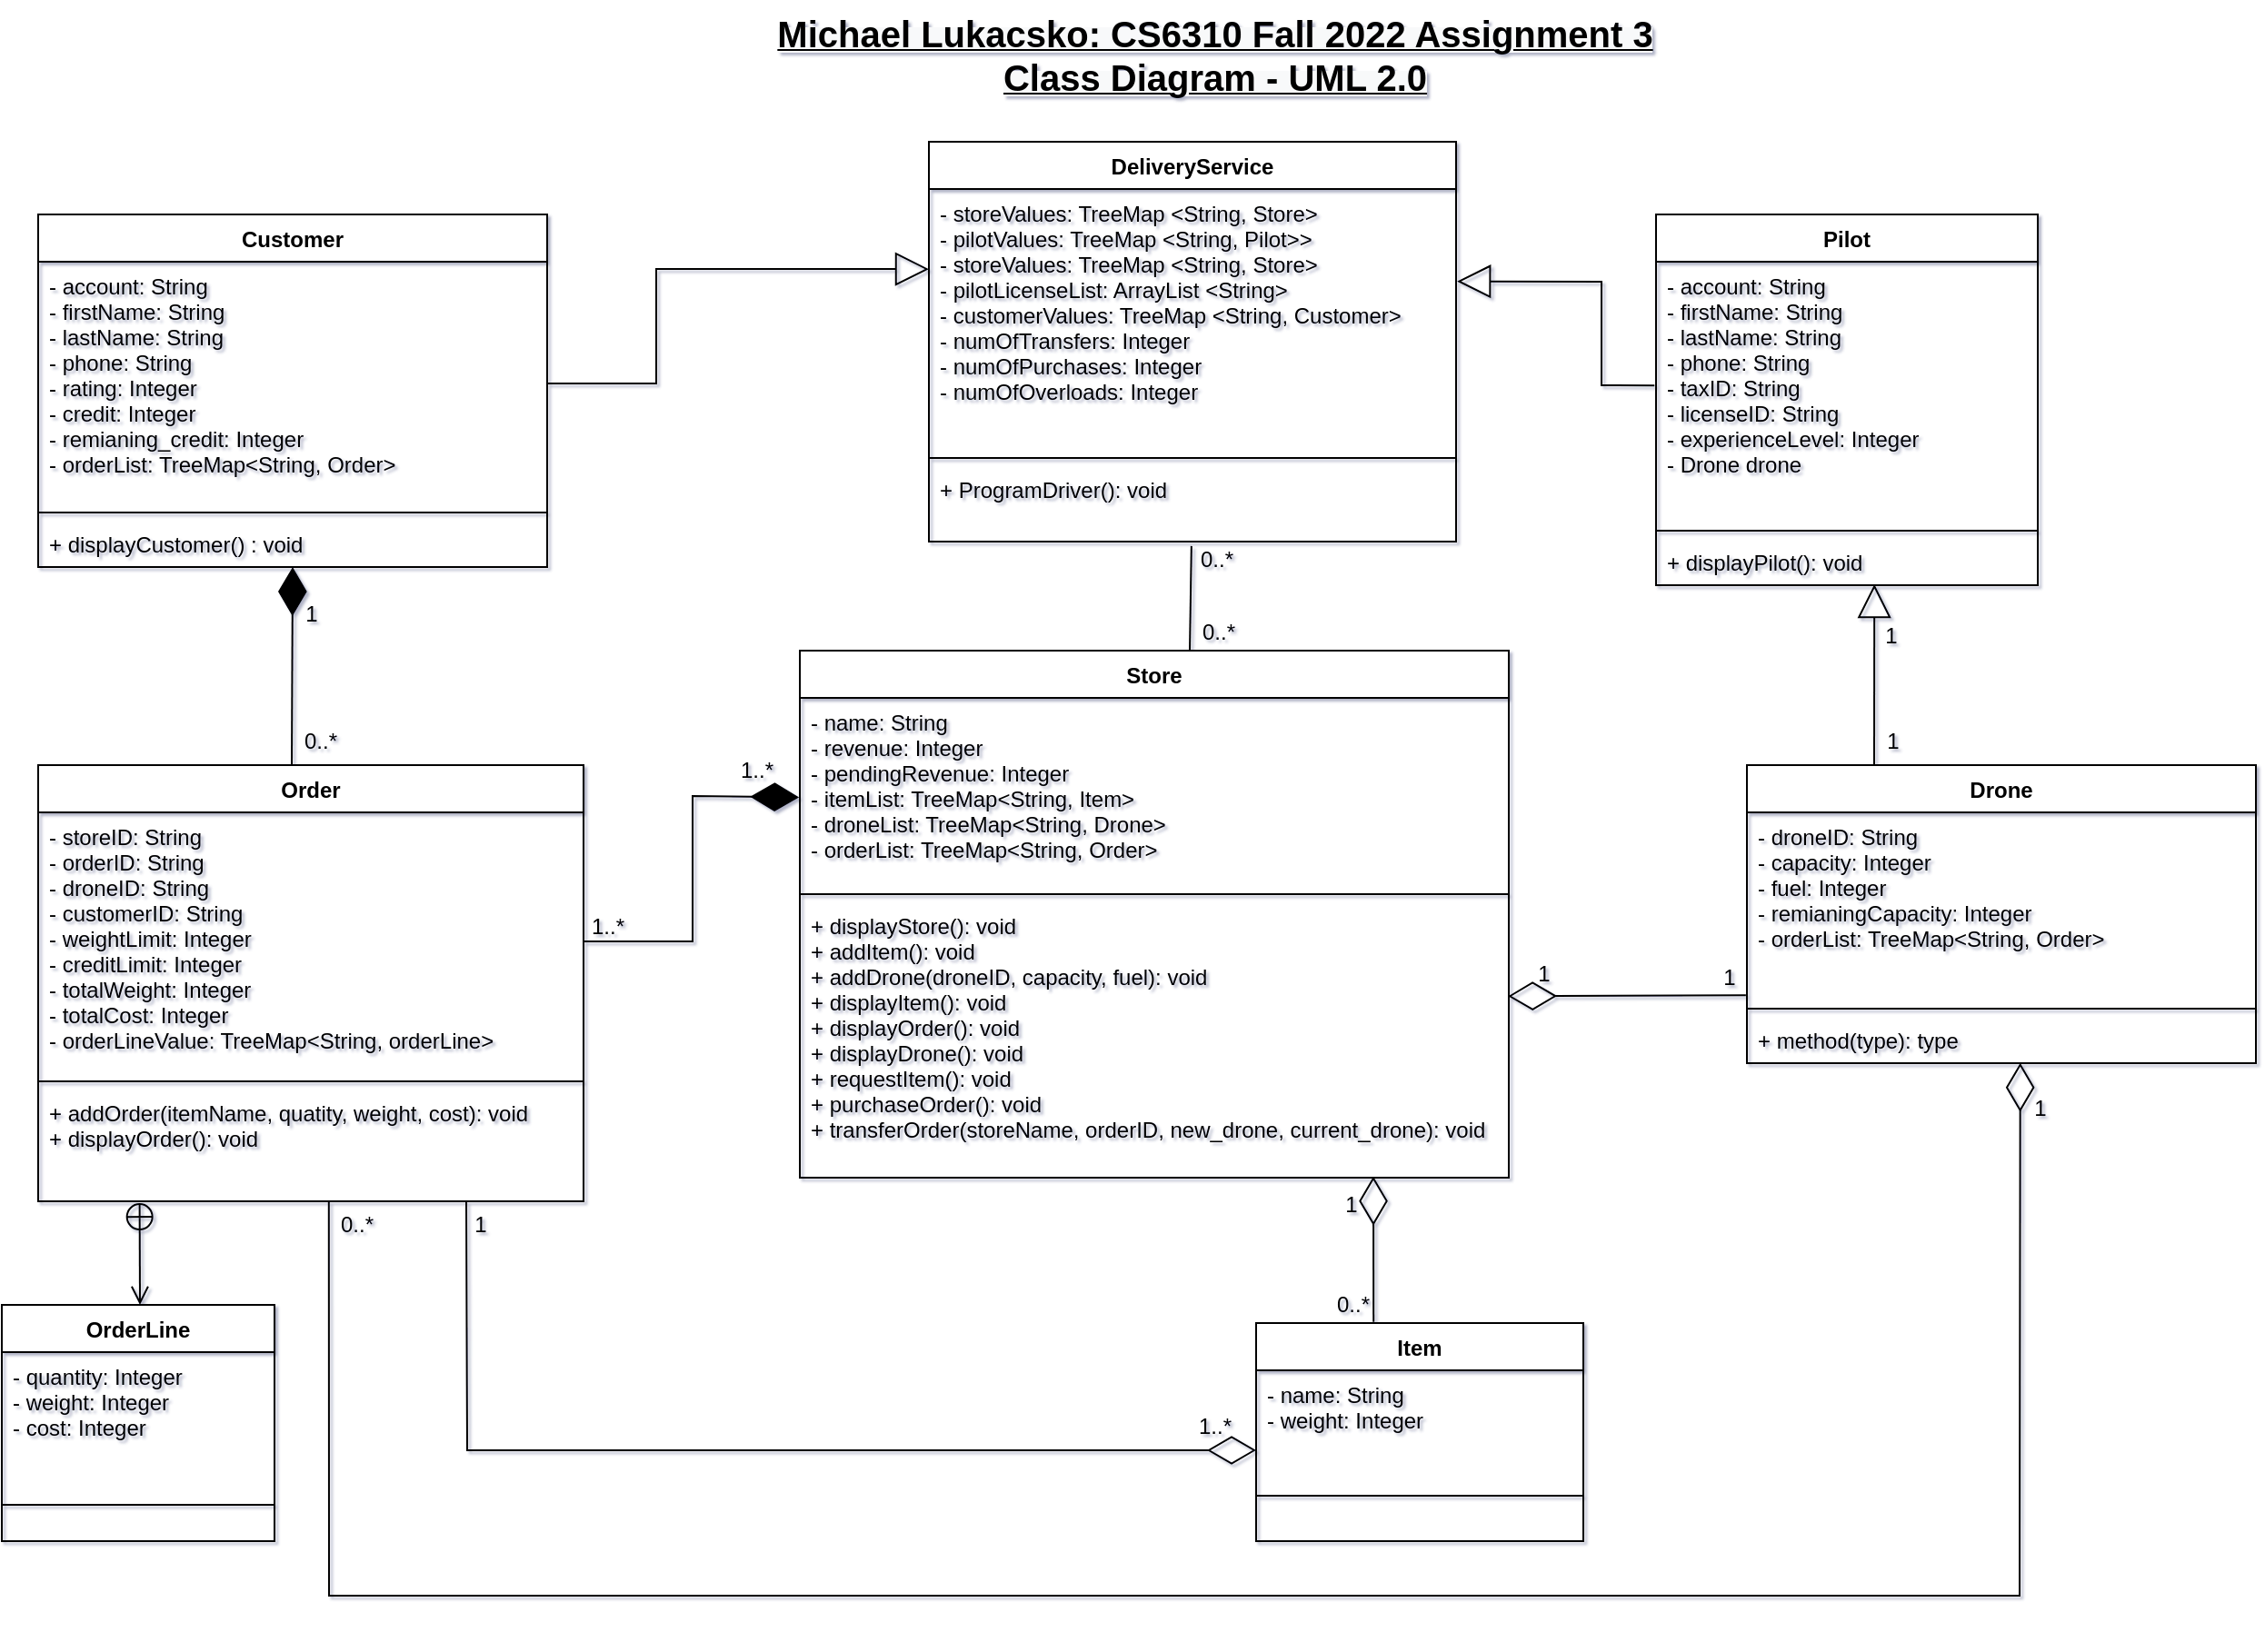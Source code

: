 <mxfile version="20.4.0" type="device"><diagram id="_MTX_LZbuaa9D7D1ug1A" name="Page-1"><mxGraphModel dx="1642" dy="1054" grid="0" gridSize="10" guides="1" tooltips="1" connect="1" arrows="1" fold="1" page="0" pageScale="1" pageWidth="1169" pageHeight="827" background="none" math="0" shadow="1"><root><mxCell id="0"/><mxCell id="1" parent="0"/><mxCell id="Tq67_pBamm14jpuLhGqy-1" value="DeliveryService" style="swimlane;fontStyle=1;align=center;verticalAlign=top;childLayout=stackLayout;horizontal=1;startSize=26;horizontalStack=0;resizeParent=1;resizeParentMax=0;resizeLast=0;collapsible=1;marginBottom=0;rounded=0;" parent="1" vertex="1"><mxGeometry x="290" y="40" width="290" height="220" as="geometry"/></mxCell><mxCell id="Tq67_pBamm14jpuLhGqy-2" value="- storeValues: TreeMap &lt;String, Store&gt;&#10;- pilotValues: TreeMap &lt;String, Pilot&gt;&gt;&#10;- storeValues: TreeMap &lt;String, Store&gt;&#10;- pilotLicenseList: ArrayList &lt;String&gt;&#10;- customerValues: TreeMap &lt;String, Customer&gt;&#10;- numOfTransfers: Integer&#10;- numOfPurchases: Integer&#10;- numOfOverloads: Integer&#10;&#10;" style="text;strokeColor=none;fillColor=none;align=left;verticalAlign=top;spacingLeft=4;spacingRight=4;overflow=hidden;rotatable=0;points=[[0,0.5],[1,0.5]];portConstraint=eastwest;rounded=0;" parent="Tq67_pBamm14jpuLhGqy-1" vertex="1"><mxGeometry y="26" width="290" height="144" as="geometry"/></mxCell><mxCell id="Tq67_pBamm14jpuLhGqy-3" value="" style="line;strokeWidth=1;fillColor=none;align=left;verticalAlign=middle;spacingTop=-1;spacingLeft=3;spacingRight=3;rotatable=0;labelPosition=right;points=[];portConstraint=eastwest;rounded=0;" parent="Tq67_pBamm14jpuLhGqy-1" vertex="1"><mxGeometry y="170" width="290" height="8" as="geometry"/></mxCell><mxCell id="Tq67_pBamm14jpuLhGqy-4" value="+ ProgramDriver(): void&#10;" style="text;strokeColor=none;fillColor=none;align=left;verticalAlign=top;spacingLeft=4;spacingRight=4;overflow=hidden;rotatable=0;points=[[0,0.5],[1,0.5]];portConstraint=eastwest;rounded=0;" parent="Tq67_pBamm14jpuLhGqy-1" vertex="1"><mxGeometry y="178" width="290" height="42" as="geometry"/></mxCell><mxCell id="Tq67_pBamm14jpuLhGqy-5" value="Customer" style="swimlane;fontStyle=1;align=center;verticalAlign=top;childLayout=stackLayout;horizontal=1;startSize=26;horizontalStack=0;resizeParent=1;resizeParentMax=0;resizeLast=0;collapsible=1;marginBottom=0;rounded=0;" parent="1" vertex="1"><mxGeometry x="-200" y="80" width="280" height="194" as="geometry"/></mxCell><mxCell id="Tq67_pBamm14jpuLhGqy-6" value="- account: String&#10;- firstName: String&#10;- lastName: String&#10;- phone: String&#10;- rating: Integer&#10;- credit: Integer&#10;- remianing_credit: Integer&#10;- orderList: TreeMap&lt;String, Order&gt;" style="text;strokeColor=none;fillColor=none;align=left;verticalAlign=top;spacingLeft=4;spacingRight=4;overflow=hidden;rotatable=0;points=[[0,0.5],[1,0.5]];portConstraint=eastwest;rounded=0;" parent="Tq67_pBamm14jpuLhGqy-5" vertex="1"><mxGeometry y="26" width="280" height="134" as="geometry"/></mxCell><mxCell id="Tq67_pBamm14jpuLhGqy-7" value="" style="line;strokeWidth=1;fillColor=none;align=left;verticalAlign=middle;spacingTop=-1;spacingLeft=3;spacingRight=3;rotatable=0;labelPosition=right;points=[];portConstraint=eastwest;rounded=0;" parent="Tq67_pBamm14jpuLhGqy-5" vertex="1"><mxGeometry y="160" width="280" height="8" as="geometry"/></mxCell><mxCell id="Tq67_pBamm14jpuLhGqy-8" value="+ displayCustomer() : void" style="text;strokeColor=none;fillColor=none;align=left;verticalAlign=top;spacingLeft=4;spacingRight=4;overflow=hidden;rotatable=0;points=[[0,0.5],[1,0.5]];portConstraint=eastwest;rounded=0;" parent="Tq67_pBamm14jpuLhGqy-5" vertex="1"><mxGeometry y="168" width="280" height="26" as="geometry"/></mxCell><mxCell id="Tq67_pBamm14jpuLhGqy-9" value="Pilot" style="swimlane;fontStyle=1;align=center;verticalAlign=top;childLayout=stackLayout;horizontal=1;startSize=26;horizontalStack=0;resizeParent=1;resizeParentMax=0;resizeLast=0;collapsible=1;marginBottom=0;rounded=0;" parent="1" vertex="1"><mxGeometry x="690" y="80" width="210" height="204" as="geometry"/></mxCell><mxCell id="Tq67_pBamm14jpuLhGqy-10" value="- account: String&#10;- firstName: String&#10;- lastName: String&#10;- phone: String&#10;- taxID: String&#10;- licenseID: String&#10;- experienceLevel: Integer&#10;- Drone drone" style="text;strokeColor=none;fillColor=none;align=left;verticalAlign=top;spacingLeft=4;spacingRight=4;overflow=hidden;rotatable=0;points=[[0,0.5],[1,0.5]];portConstraint=eastwest;rounded=0;" parent="Tq67_pBamm14jpuLhGqy-9" vertex="1"><mxGeometry y="26" width="210" height="144" as="geometry"/></mxCell><mxCell id="Tq67_pBamm14jpuLhGqy-11" value="" style="line;strokeWidth=1;fillColor=none;align=left;verticalAlign=middle;spacingTop=-1;spacingLeft=3;spacingRight=3;rotatable=0;labelPosition=right;points=[];portConstraint=eastwest;rounded=0;" parent="Tq67_pBamm14jpuLhGqy-9" vertex="1"><mxGeometry y="170" width="210" height="8" as="geometry"/></mxCell><mxCell id="Tq67_pBamm14jpuLhGqy-12" value="+ displayPilot(): void&#10;" style="text;strokeColor=none;fillColor=none;align=left;verticalAlign=top;spacingLeft=4;spacingRight=4;overflow=hidden;rotatable=0;points=[[0,0.5],[1,0.5]];portConstraint=eastwest;rounded=0;" parent="Tq67_pBamm14jpuLhGqy-9" vertex="1"><mxGeometry y="178" width="210" height="26" as="geometry"/></mxCell><mxCell id="Tq67_pBamm14jpuLhGqy-13" value="Order" style="swimlane;fontStyle=1;align=center;verticalAlign=top;childLayout=stackLayout;horizontal=1;startSize=26;horizontalStack=0;resizeParent=1;resizeParentMax=0;resizeLast=0;collapsible=1;marginBottom=0;rounded=0;" parent="1" vertex="1"><mxGeometry x="-200" y="383" width="300" height="240" as="geometry"/></mxCell><mxCell id="Tq67_pBamm14jpuLhGqy-14" value="- storeID: String&#10;- orderID: String&#10;- droneID: String&#10;- customerID: String&#10;- weightLimit: Integer&#10;- creditLimit: Integer&#10;- totalWeight: Integer&#10;- totalCost: Integer&#10;- orderLineValue: TreeMap&lt;String, orderLine&gt;" style="text;strokeColor=none;fillColor=none;align=left;verticalAlign=top;spacingLeft=4;spacingRight=4;overflow=hidden;rotatable=0;points=[[0,0.5],[1,0.5]];portConstraint=eastwest;rounded=0;" parent="Tq67_pBamm14jpuLhGqy-13" vertex="1"><mxGeometry y="26" width="300" height="144" as="geometry"/></mxCell><mxCell id="Tq67_pBamm14jpuLhGqy-15" value="" style="line;strokeWidth=1;fillColor=none;align=left;verticalAlign=middle;spacingTop=-1;spacingLeft=3;spacingRight=3;rotatable=0;labelPosition=right;points=[];portConstraint=eastwest;rounded=0;" parent="Tq67_pBamm14jpuLhGqy-13" vertex="1"><mxGeometry y="170" width="300" height="8" as="geometry"/></mxCell><mxCell id="Tq67_pBamm14jpuLhGqy-16" value="+ addOrder(itemName, quatity, weight, cost): void&#10;+ displayOrder(): void" style="text;strokeColor=none;fillColor=none;align=left;verticalAlign=top;spacingLeft=4;spacingRight=4;overflow=hidden;rotatable=0;points=[[0,0.5],[1,0.5]];portConstraint=eastwest;rounded=0;" parent="Tq67_pBamm14jpuLhGqy-13" vertex="1"><mxGeometry y="178" width="300" height="62" as="geometry"/></mxCell><mxCell id="Tq67_pBamm14jpuLhGqy-17" value="Store" style="swimlane;fontStyle=1;align=center;verticalAlign=top;childLayout=stackLayout;horizontal=1;startSize=26;horizontalStack=0;resizeParent=1;resizeParentMax=0;resizeLast=0;collapsible=1;marginBottom=0;rounded=0;" parent="1" vertex="1"><mxGeometry x="219" y="320" width="390" height="290" as="geometry"/></mxCell><mxCell id="Tq67_pBamm14jpuLhGqy-18" value="- name: String&#10;- revenue: Integer&#10;- pendingRevenue: Integer&#10;- itemList: TreeMap&lt;String, Item&gt;&#10;- droneList: TreeMap&lt;String, Drone&gt;&#10;- orderList: TreeMap&lt;String, Order&gt;" style="text;strokeColor=none;fillColor=none;align=left;verticalAlign=top;spacingLeft=4;spacingRight=4;overflow=hidden;rotatable=0;points=[[0,0.5],[1,0.5]];portConstraint=eastwest;rounded=0;" parent="Tq67_pBamm14jpuLhGqy-17" vertex="1"><mxGeometry y="26" width="390" height="104" as="geometry"/></mxCell><mxCell id="Tq67_pBamm14jpuLhGqy-19" value="" style="line;strokeWidth=1;fillColor=none;align=left;verticalAlign=middle;spacingTop=-1;spacingLeft=3;spacingRight=3;rotatable=0;labelPosition=right;points=[];portConstraint=eastwest;rounded=0;" parent="Tq67_pBamm14jpuLhGqy-17" vertex="1"><mxGeometry y="130" width="390" height="8" as="geometry"/></mxCell><mxCell id="Tq67_pBamm14jpuLhGqy-20" value="+ displayStore(): void&#10;+ addItem(): void&#10;+ addDrone(droneID, capacity, fuel): void&#10;+ displayItem(): void&#10;+ displayOrder(): void&#10;+ displayDrone(): void&#10;+ requestItem(): void&#10;+ purchaseOrder(): void&#10;+ transferOrder(storeName, orderID, new_drone, current_drone): void&#10;" style="text;strokeColor=none;fillColor=none;align=left;verticalAlign=top;spacingLeft=4;spacingRight=4;overflow=hidden;rotatable=0;points=[[0,0.5],[1,0.5]];portConstraint=eastwest;rounded=0;" parent="Tq67_pBamm14jpuLhGqy-17" vertex="1"><mxGeometry y="138" width="390" height="152" as="geometry"/></mxCell><mxCell id="Tq67_pBamm14jpuLhGqy-22" value="OrderLine" style="swimlane;fontStyle=1;align=center;verticalAlign=top;childLayout=stackLayout;horizontal=1;startSize=26;horizontalStack=0;resizeParent=1;resizeParentMax=0;resizeLast=0;collapsible=1;marginBottom=0;glass=0;rounded=0;" parent="1" vertex="1"><mxGeometry x="-220" y="680" width="150" height="130" as="geometry"/></mxCell><mxCell id="Tq67_pBamm14jpuLhGqy-23" value="- quantity: Integer&#10;- weight: Integer&#10;- cost: Integer" style="text;strokeColor=none;fillColor=none;align=left;verticalAlign=top;spacingLeft=4;spacingRight=4;overflow=hidden;rotatable=0;points=[[0,0.5],[1,0.5]];portConstraint=eastwest;rounded=0;" parent="Tq67_pBamm14jpuLhGqy-22" vertex="1"><mxGeometry y="26" width="150" height="64" as="geometry"/></mxCell><mxCell id="Tq67_pBamm14jpuLhGqy-24" value="" style="line;strokeWidth=1;fillColor=none;align=left;verticalAlign=middle;spacingTop=-1;spacingLeft=3;spacingRight=3;rotatable=0;labelPosition=right;points=[];portConstraint=eastwest;rounded=0;" parent="Tq67_pBamm14jpuLhGqy-22" vertex="1"><mxGeometry y="90" width="150" height="40" as="geometry"/></mxCell><mxCell id="Tq67_pBamm14jpuLhGqy-26" value="Item" style="swimlane;fontStyle=1;align=center;verticalAlign=top;childLayout=stackLayout;horizontal=1;startSize=26;horizontalStack=0;resizeParent=1;resizeParentMax=0;resizeLast=0;collapsible=1;marginBottom=0;rounded=0;" parent="1" vertex="1"><mxGeometry x="470" y="690" width="180" height="120" as="geometry"/></mxCell><mxCell id="Tq67_pBamm14jpuLhGqy-27" value="- name: String&#10;- weight: Integer" style="text;strokeColor=none;fillColor=none;align=left;verticalAlign=top;spacingLeft=4;spacingRight=4;overflow=hidden;rotatable=0;points=[[0,0.5],[1,0.5]];portConstraint=eastwest;rounded=0;" parent="Tq67_pBamm14jpuLhGqy-26" vertex="1"><mxGeometry y="26" width="180" height="44" as="geometry"/></mxCell><mxCell id="Tq67_pBamm14jpuLhGqy-28" value="" style="line;strokeWidth=1;fillColor=none;align=left;verticalAlign=middle;spacingTop=-1;spacingLeft=3;spacingRight=3;rotatable=0;labelPosition=right;points=[];portConstraint=eastwest;rounded=0;" parent="Tq67_pBamm14jpuLhGqy-26" vertex="1"><mxGeometry y="70" width="180" height="50" as="geometry"/></mxCell><mxCell id="Tq67_pBamm14jpuLhGqy-31" value="Drone" style="swimlane;fontStyle=1;align=center;verticalAlign=top;childLayout=stackLayout;horizontal=1;startSize=26;horizontalStack=0;resizeParent=1;resizeParentMax=0;resizeLast=0;collapsible=1;marginBottom=0;rounded=0;" parent="1" vertex="1"><mxGeometry x="740" y="383" width="280" height="164" as="geometry"/></mxCell><mxCell id="Tq67_pBamm14jpuLhGqy-32" value="- droneID: String&#10;- capacity: Integer&#10;- fuel: Integer&#10;- remianingCapacity: Integer&#10;- orderList: TreeMap&lt;String, Order&gt;" style="text;strokeColor=none;fillColor=none;align=left;verticalAlign=top;spacingLeft=4;spacingRight=4;overflow=hidden;rotatable=0;points=[[0,0.5],[1,0.5]];portConstraint=eastwest;rounded=0;" parent="Tq67_pBamm14jpuLhGqy-31" vertex="1"><mxGeometry y="26" width="280" height="104" as="geometry"/></mxCell><mxCell id="Tq67_pBamm14jpuLhGqy-33" value="" style="line;strokeWidth=1;fillColor=none;align=left;verticalAlign=middle;spacingTop=-1;spacingLeft=3;spacingRight=3;rotatable=0;labelPosition=right;points=[];portConstraint=eastwest;rounded=0;" parent="Tq67_pBamm14jpuLhGqy-31" vertex="1"><mxGeometry y="130" width="280" height="8" as="geometry"/></mxCell><mxCell id="Tq67_pBamm14jpuLhGqy-34" value="+ method(type): type" style="text;strokeColor=none;fillColor=none;align=left;verticalAlign=top;spacingLeft=4;spacingRight=4;overflow=hidden;rotatable=0;points=[[0,0.5],[1,0.5]];portConstraint=eastwest;rounded=0;" parent="Tq67_pBamm14jpuLhGqy-31" vertex="1"><mxGeometry y="138" width="280" height="26" as="geometry"/></mxCell><mxCell id="Tq67_pBamm14jpuLhGqy-35" value="" style="endArrow=open;startArrow=circlePlus;endFill=0;startFill=0;endSize=8;html=1;rounded=0;exitX=0.186;exitY=1.009;exitDx=0;exitDy=0;exitPerimeter=0;" parent="1" source="Tq67_pBamm14jpuLhGqy-16" edge="1"><mxGeometry width="160" relative="1" as="geometry"><mxPoint x="-140" y="690" as="sourcePoint"/><mxPoint x="-144" y="680" as="targetPoint"/></mxGeometry></mxCell><mxCell id="Tq67_pBamm14jpuLhGqy-37" value="" style="endArrow=block;endSize=16;endFill=0;html=1;rounded=0;exitX=1;exitY=0.5;exitDx=0;exitDy=0;entryX=0;entryY=0.306;entryDx=0;entryDy=0;entryPerimeter=0;" parent="1" source="Tq67_pBamm14jpuLhGqy-6" target="Tq67_pBamm14jpuLhGqy-2" edge="1"><mxGeometry width="160" relative="1" as="geometry"><mxPoint x="150" y="215" as="sourcePoint"/><mxPoint x="170" y="60" as="targetPoint"/><Array as="points"><mxPoint x="140" y="173"/><mxPoint x="140" y="110"/></Array></mxGeometry></mxCell><mxCell id="Tq67_pBamm14jpuLhGqy-38" value="" style="endArrow=block;endSize=16;endFill=0;html=1;rounded=0;exitX=-0.004;exitY=0.473;exitDx=0;exitDy=0;entryX=1.002;entryY=0.353;entryDx=0;entryDy=0;entryPerimeter=0;exitPerimeter=0;" parent="1" source="Tq67_pBamm14jpuLhGqy-10" target="Tq67_pBamm14jpuLhGqy-2" edge="1"><mxGeometry width="160" relative="1" as="geometry"><mxPoint x="600" y="103" as="sourcePoint"/><mxPoint x="810" y="40.064" as="targetPoint"/><Array as="points"><mxPoint x="660" y="174"/><mxPoint x="660" y="117"/></Array></mxGeometry></mxCell><mxCell id="Tq67_pBamm14jpuLhGqy-39" value="" style="endArrow=diamondThin;endFill=1;endSize=24;html=1;rounded=0;entryX=-0.001;entryY=0.526;entryDx=0;entryDy=0;entryPerimeter=0;" parent="1" target="Tq67_pBamm14jpuLhGqy-18" edge="1"><mxGeometry width="160" relative="1" as="geometry"><mxPoint x="100" y="480" as="sourcePoint"/><mxPoint x="300" y="460" as="targetPoint"/><Array as="points"><mxPoint x="160" y="480"/><mxPoint x="160" y="400"/></Array></mxGeometry></mxCell><mxCell id="Tq67_pBamm14jpuLhGqy-40" value="" style="endArrow=diamondThin;endFill=1;endSize=24;html=1;rounded=0;entryX=0.5;entryY=1;entryDx=0;entryDy=0;exitX=0.465;exitY=0.001;exitDx=0;exitDy=0;exitPerimeter=0;" parent="1" source="Tq67_pBamm14jpuLhGqy-13" target="Tq67_pBamm14jpuLhGqy-5" edge="1"><mxGeometry width="160" relative="1" as="geometry"><mxPoint x="-50" y="350" as="sourcePoint"/><mxPoint x="-20" y="330" as="targetPoint"/></mxGeometry></mxCell><mxCell id="Tq67_pBamm14jpuLhGqy-42" value="" style="endArrow=diamondThin;endFill=0;endSize=24;html=1;rounded=0;exitX=-0.002;exitY=0.967;exitDx=0;exitDy=0;exitPerimeter=0;entryX=0.999;entryY=0.343;entryDx=0;entryDy=0;entryPerimeter=0;" parent="1" source="Tq67_pBamm14jpuLhGqy-32" target="Tq67_pBamm14jpuLhGqy-20" edge="1"><mxGeometry width="160" relative="1" as="geometry"><mxPoint x="500" y="430" as="sourcePoint"/><mxPoint x="670" y="570" as="targetPoint"/></mxGeometry></mxCell><mxCell id="Tq67_pBamm14jpuLhGqy-44" value="" style="endArrow=block;endSize=16;endFill=0;html=1;rounded=0;entryX=0.572;entryY=0.98;entryDx=0;entryDy=0;entryPerimeter=0;exitX=0.25;exitY=0;exitDx=0;exitDy=0;" parent="1" source="Tq67_pBamm14jpuLhGqy-31" target="Tq67_pBamm14jpuLhGqy-12" edge="1"><mxGeometry width="160" relative="1" as="geometry"><mxPoint x="810" y="380" as="sourcePoint"/><mxPoint x="690" y="470" as="targetPoint"/></mxGeometry></mxCell><mxCell id="Tq67_pBamm14jpuLhGqy-45" value="" style="endArrow=diamondThin;endFill=0;endSize=24;html=1;rounded=0;exitX=0.533;exitY=1.009;exitDx=0;exitDy=0;exitPerimeter=0;entryX=0.537;entryY=0.997;entryDx=0;entryDy=0;entryPerimeter=0;" parent="1" source="Tq67_pBamm14jpuLhGqy-16" target="Tq67_pBamm14jpuLhGqy-34" edge="1"><mxGeometry width="160" relative="1" as="geometry"><mxPoint x="20" y="740" as="sourcePoint"/><mxPoint x="950" y="840" as="targetPoint"/><Array as="points"><mxPoint x="-40" y="840"/><mxPoint x="890" y="840"/></Array></mxGeometry></mxCell><mxCell id="Tq67_pBamm14jpuLhGqy-46" value="" style="endArrow=diamondThin;endFill=0;endSize=24;html=1;rounded=0;exitX=0.785;exitY=1.001;exitDx=0;exitDy=0;exitPerimeter=0;" parent="1" source="Tq67_pBamm14jpuLhGqy-16" edge="1"><mxGeometry width="160" relative="1" as="geometry"><mxPoint x="10" y="720" as="sourcePoint"/><mxPoint x="470" y="760" as="targetPoint"/><Array as="points"><mxPoint x="36" y="760"/></Array></mxGeometry></mxCell><mxCell id="Tq67_pBamm14jpuLhGqy-48" value="" style="endArrow=diamondThin;endFill=0;endSize=24;html=1;rounded=0;entryX=0.809;entryY=0.996;entryDx=0;entryDy=0;entryPerimeter=0;exitX=0.359;exitY=-0.005;exitDx=0;exitDy=0;exitPerimeter=0;" parent="1" source="Tq67_pBamm14jpuLhGqy-26" target="Tq67_pBamm14jpuLhGqy-20" edge="1"><mxGeometry width="160" relative="1" as="geometry"><mxPoint x="390" y="650" as="sourcePoint"/><mxPoint x="550" y="650" as="targetPoint"/></mxGeometry></mxCell><mxCell id="Tq67_pBamm14jpuLhGqy-50" value="0..*" style="text;html=1;align=center;verticalAlign=middle;resizable=0;points=[];autosize=1;strokeColor=none;fillColor=none;rounded=0;" parent="1" vertex="1"><mxGeometry x="-65" y="355" width="40" height="30" as="geometry"/></mxCell><mxCell id="Tq67_pBamm14jpuLhGqy-51" value="1" style="text;html=1;align=center;verticalAlign=middle;resizable=0;points=[];autosize=1;strokeColor=none;fillColor=none;rounded=0;" parent="1" vertex="1"><mxGeometry x="-65" y="285" width="30" height="30" as="geometry"/></mxCell><mxCell id="Tq67_pBamm14jpuLhGqy-52" value="1..*" style="text;html=1;align=center;verticalAlign=middle;resizable=0;points=[];autosize=1;strokeColor=none;fillColor=none;rounded=0;" parent="1" vertex="1"><mxGeometry x="93" y="457" width="40" height="30" as="geometry"/></mxCell><mxCell id="Tq67_pBamm14jpuLhGqy-53" value="1..*" style="text;html=1;align=center;verticalAlign=middle;resizable=0;points=[];autosize=1;strokeColor=none;fillColor=none;rounded=0;" parent="1" vertex="1"><mxGeometry x="175" y="371" width="40" height="30" as="geometry"/></mxCell><mxCell id="Tq67_pBamm14jpuLhGqy-54" value="0..*" style="text;html=1;align=center;verticalAlign=middle;resizable=0;points=[];autosize=1;strokeColor=none;fillColor=none;rounded=0;" parent="1" vertex="1"><mxGeometry x="-45" y="621" width="40" height="30" as="geometry"/></mxCell><mxCell id="Tq67_pBamm14jpuLhGqy-55" value="1" style="text;html=1;align=center;verticalAlign=middle;resizable=0;points=[];autosize=1;strokeColor=none;fillColor=none;rounded=0;" parent="1" vertex="1"><mxGeometry x="886" y="557" width="30" height="30" as="geometry"/></mxCell><mxCell id="Tq67_pBamm14jpuLhGqy-56" value="1" style="text;html=1;align=center;verticalAlign=middle;resizable=0;points=[];autosize=1;strokeColor=none;fillColor=none;rounded=0;" parent="1" vertex="1"><mxGeometry x="28" y="621" width="30" height="30" as="geometry"/></mxCell><mxCell id="Tq67_pBamm14jpuLhGqy-57" value="1..*" style="text;html=1;align=center;verticalAlign=middle;resizable=0;points=[];autosize=1;strokeColor=none;fillColor=none;rounded=0;" parent="1" vertex="1"><mxGeometry x="427" y="732" width="40" height="30" as="geometry"/></mxCell><mxCell id="Tq67_pBamm14jpuLhGqy-58" value="1" style="text;html=1;align=center;verticalAlign=middle;resizable=0;points=[];autosize=1;strokeColor=none;fillColor=none;rounded=0;" parent="1" vertex="1"><mxGeometry x="715" y="485" width="30" height="30" as="geometry"/></mxCell><mxCell id="Tq67_pBamm14jpuLhGqy-59" value="1" style="text;html=1;align=center;verticalAlign=middle;resizable=0;points=[];autosize=1;strokeColor=none;fillColor=none;rounded=0;" parent="1" vertex="1"><mxGeometry x="613" y="483" width="30" height="30" as="geometry"/></mxCell><mxCell id="Tq67_pBamm14jpuLhGqy-60" value="1" style="text;html=1;align=center;verticalAlign=middle;resizable=0;points=[];autosize=1;strokeColor=none;fillColor=none;rounded=0;" parent="1" vertex="1"><mxGeometry x="805" y="355" width="30" height="30" as="geometry"/></mxCell><mxCell id="Tq67_pBamm14jpuLhGqy-62" value="1" style="text;html=1;align=center;verticalAlign=middle;resizable=0;points=[];autosize=1;strokeColor=none;fillColor=none;rounded=0;" parent="1" vertex="1"><mxGeometry x="507" y="610" width="30" height="30" as="geometry"/></mxCell><mxCell id="Tq67_pBamm14jpuLhGqy-63" value="0..*" style="text;html=1;align=center;verticalAlign=middle;resizable=0;points=[];autosize=1;strokeColor=none;fillColor=none;rounded=0;" parent="1" vertex="1"><mxGeometry x="503" y="665" width="40" height="30" as="geometry"/></mxCell><mxCell id="Tq67_pBamm14jpuLhGqy-65" value="1" style="text;html=1;align=center;verticalAlign=middle;resizable=0;points=[];autosize=1;strokeColor=none;fillColor=none;rounded=0;" parent="1" vertex="1"><mxGeometry x="804" y="297" width="30" height="30" as="geometry"/></mxCell><mxCell id="Tq67_pBamm14jpuLhGqy-66" value="&lt;b style=&quot;font-size: 12px; background-color: rgb(248, 249, 250);&quot;&gt;&lt;u&gt;&lt;font style=&quot;font-size: 20px;&quot;&gt;Michael Lukacsko: CS6310 Fall 2022 Assignment 3&lt;br&gt;Class Diagram - UML 2.0&lt;/font&gt;&lt;/u&gt;&lt;/b&gt;" style="text;html=1;align=center;verticalAlign=middle;resizable=0;points=[];autosize=1;strokeColor=none;fillColor=none;fontSize=16;" parent="1" vertex="1"><mxGeometry x="197" y="-38" width="500" height="60" as="geometry"/></mxCell><mxCell id="eY-ldI4ufYcrK_W1eNEn-1" value="" style="endArrow=none;html=1;rounded=0;entryX=0.498;entryY=1.058;entryDx=0;entryDy=0;entryPerimeter=0;exitX=0.55;exitY=0.001;exitDx=0;exitDy=0;exitPerimeter=0;" edge="1" parent="1" source="Tq67_pBamm14jpuLhGqy-17" target="Tq67_pBamm14jpuLhGqy-4"><mxGeometry width="50" height="50" relative="1" as="geometry"><mxPoint x="373" y="324" as="sourcePoint"/><mxPoint x="423" y="274" as="targetPoint"/></mxGeometry></mxCell><mxCell id="eY-ldI4ufYcrK_W1eNEn-2" value="0..*" style="text;html=1;align=center;verticalAlign=middle;resizable=0;points=[];autosize=1;strokeColor=none;fillColor=none;" vertex="1" parent="1"><mxGeometry x="430" y="257" width="36" height="26" as="geometry"/></mxCell><mxCell id="eY-ldI4ufYcrK_W1eNEn-3" value="0..*" style="text;html=1;align=center;verticalAlign=middle;resizable=0;points=[];autosize=1;strokeColor=none;fillColor=none;" vertex="1" parent="1"><mxGeometry x="431" y="297" width="36" height="26" as="geometry"/></mxCell></root></mxGraphModel></diagram></mxfile>